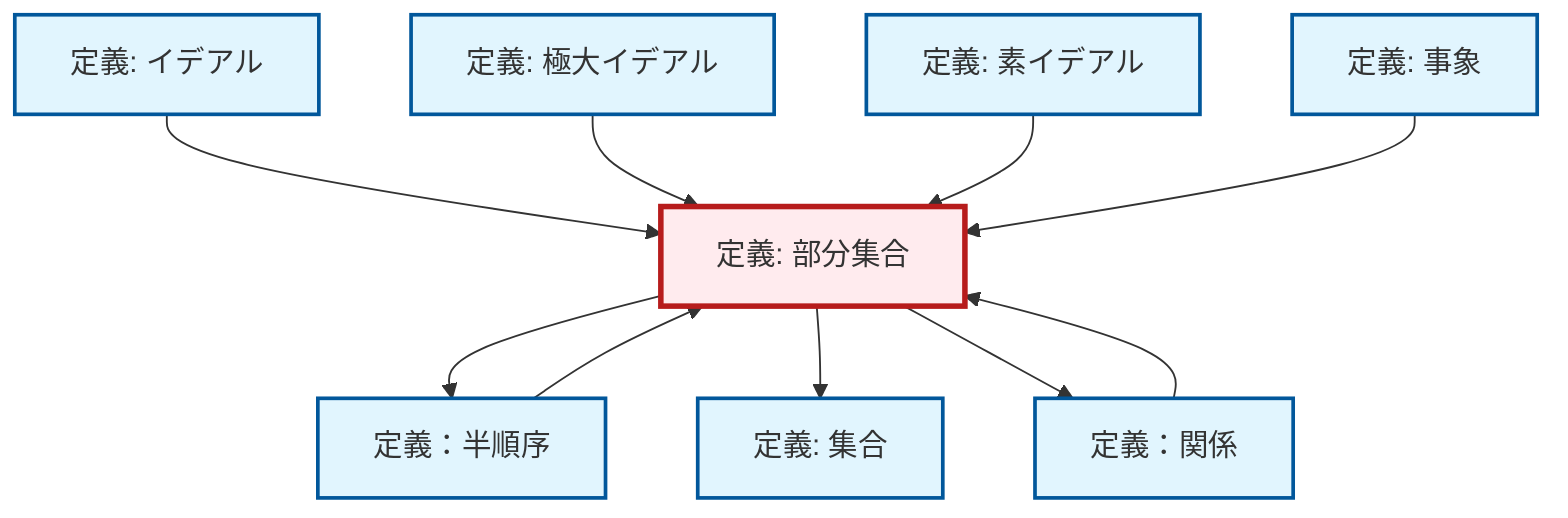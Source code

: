 graph TD
    classDef definition fill:#e1f5fe,stroke:#01579b,stroke-width:2px
    classDef theorem fill:#f3e5f5,stroke:#4a148c,stroke-width:2px
    classDef axiom fill:#fff3e0,stroke:#e65100,stroke-width:2px
    classDef example fill:#e8f5e9,stroke:#1b5e20,stroke-width:2px
    classDef current fill:#ffebee,stroke:#b71c1c,stroke-width:3px
    def-event["定義: 事象"]:::definition
    def-ideal["定義: イデアル"]:::definition
    def-maximal-ideal["定義: 極大イデアル"]:::definition
    def-subset["定義: 部分集合"]:::definition
    def-set["定義: 集合"]:::definition
    def-partial-order["定義：半順序"]:::definition
    def-relation["定義：関係"]:::definition
    def-prime-ideal["定義: 素イデアル"]:::definition
    def-subset --> def-partial-order
    def-ideal --> def-subset
    def-subset --> def-set
    def-maximal-ideal --> def-subset
    def-prime-ideal --> def-subset
    def-relation --> def-subset
    def-event --> def-subset
    def-subset --> def-relation
    def-partial-order --> def-subset
    class def-subset current